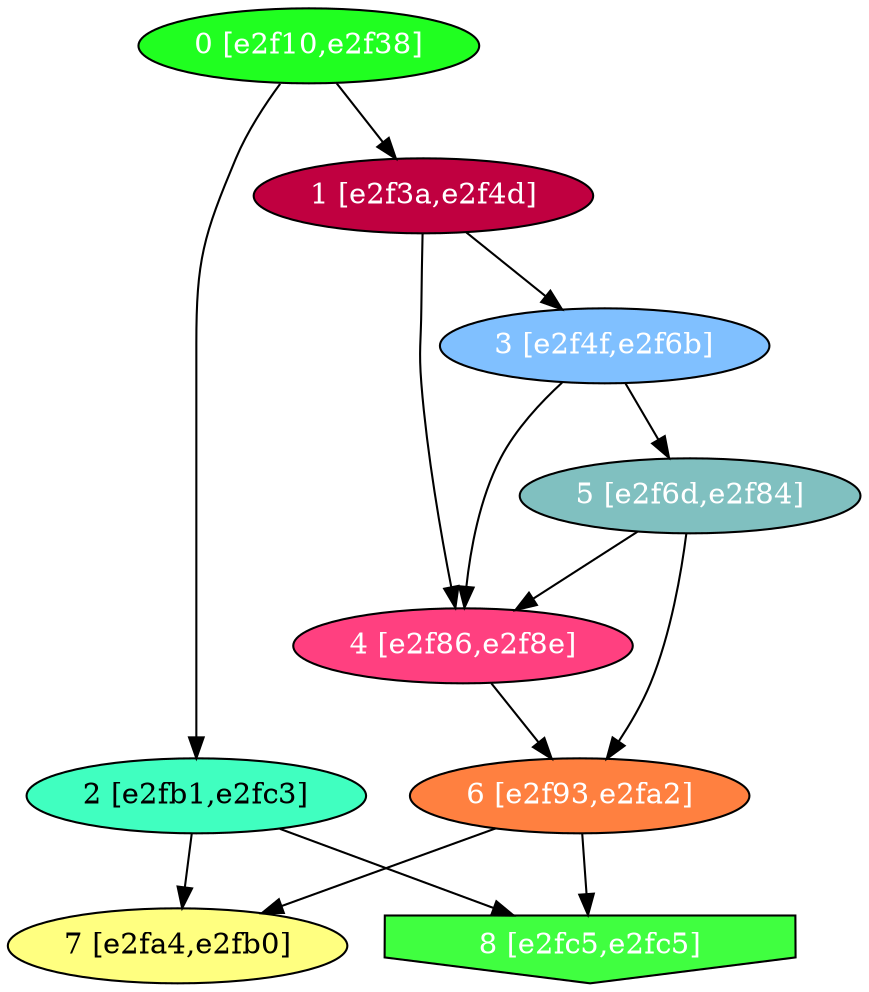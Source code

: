 diGraph libnss3{
	libnss3_0  [style=filled fillcolor="#20FF20" fontcolor="#ffffff" shape=oval label="0 [e2f10,e2f38]"]
	libnss3_1  [style=filled fillcolor="#C00040" fontcolor="#ffffff" shape=oval label="1 [e2f3a,e2f4d]"]
	libnss3_2  [style=filled fillcolor="#40FFC0" fontcolor="#000000" shape=oval label="2 [e2fb1,e2fc3]"]
	libnss3_3  [style=filled fillcolor="#80C0FF" fontcolor="#ffffff" shape=oval label="3 [e2f4f,e2f6b]"]
	libnss3_4  [style=filled fillcolor="#FF4080" fontcolor="#ffffff" shape=oval label="4 [e2f86,e2f8e]"]
	libnss3_5  [style=filled fillcolor="#80C0C0" fontcolor="#ffffff" shape=oval label="5 [e2f6d,e2f84]"]
	libnss3_6  [style=filled fillcolor="#FF8040" fontcolor="#ffffff" shape=oval label="6 [e2f93,e2fa2]"]
	libnss3_7  [style=filled fillcolor="#FFFF80" fontcolor="#000000" shape=oval label="7 [e2fa4,e2fb0]"]
	libnss3_8  [style=filled fillcolor="#40FF40" fontcolor="#ffffff" shape=invhouse label="8 [e2fc5,e2fc5]"]

	libnss3_0 -> libnss3_1
	libnss3_0 -> libnss3_2
	libnss3_1 -> libnss3_3
	libnss3_1 -> libnss3_4
	libnss3_2 -> libnss3_7
	libnss3_2 -> libnss3_8
	libnss3_3 -> libnss3_4
	libnss3_3 -> libnss3_5
	libnss3_4 -> libnss3_6
	libnss3_5 -> libnss3_4
	libnss3_5 -> libnss3_6
	libnss3_6 -> libnss3_7
	libnss3_6 -> libnss3_8
}